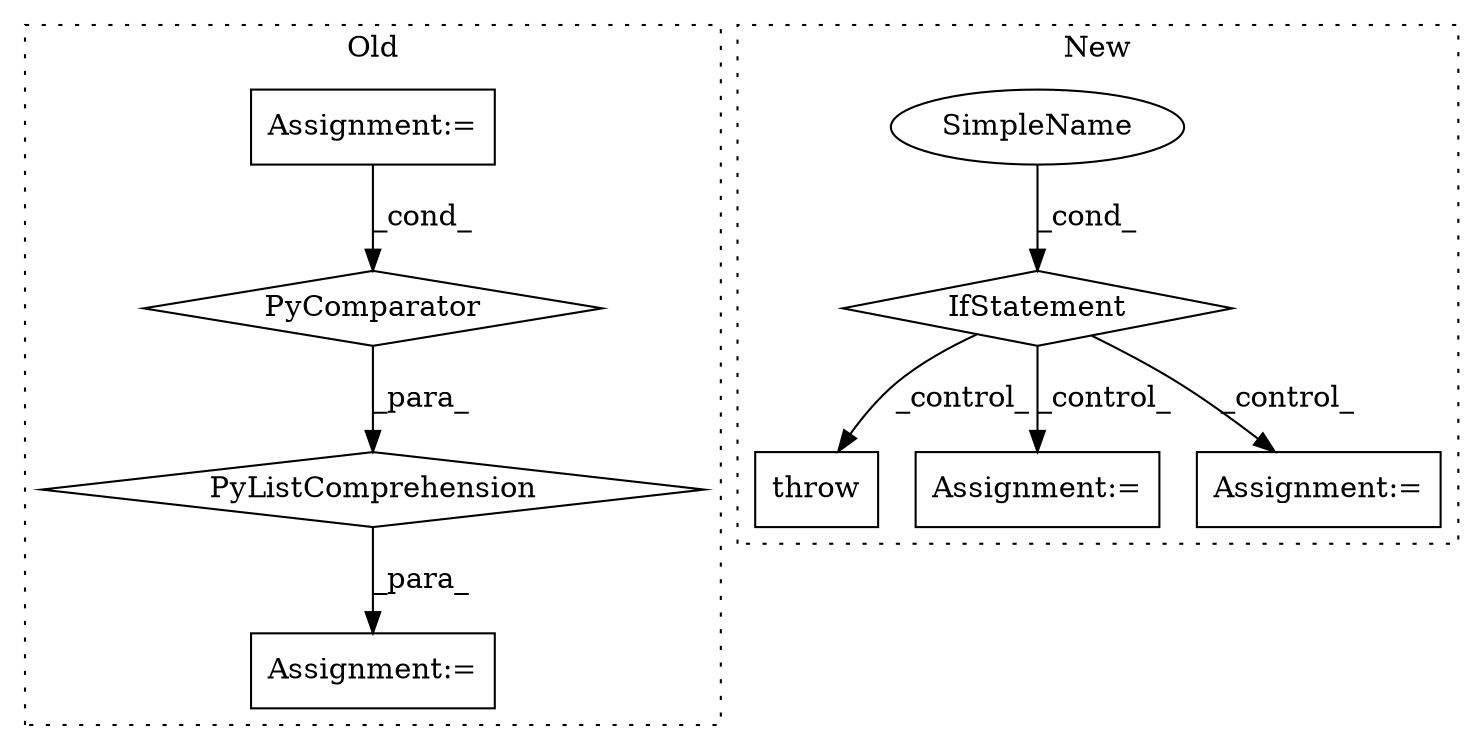 digraph G {
subgraph cluster0 {
1 [label="PyListComprehension" a="109" s="6941" l="125" shape="diamond"];
5 [label="PyComparator" a="113" s="7018" l="40" shape="diamond"];
6 [label="Assignment:=" a="7" s="6916" l="1" shape="box"];
7 [label="Assignment:=" a="7" s="7018" l="40" shape="box"];
label = "Old";
style="dotted";
}
subgraph cluster1 {
2 [label="throw" a="53" s="7255" l="6" shape="box"];
3 [label="IfStatement" a="25" s="6698,6762" l="4,2" shape="diamond"];
4 [label="SimpleName" a="42" s="" l="" shape="ellipse"];
8 [label="Assignment:=" a="7" s="7010" l="1" shape="box"];
9 [label="Assignment:=" a="7" s="7158" l="1" shape="box"];
label = "New";
style="dotted";
}
1 -> 6 [label="_para_"];
3 -> 9 [label="_control_"];
3 -> 2 [label="_control_"];
3 -> 8 [label="_control_"];
4 -> 3 [label="_cond_"];
5 -> 1 [label="_para_"];
7 -> 5 [label="_cond_"];
}